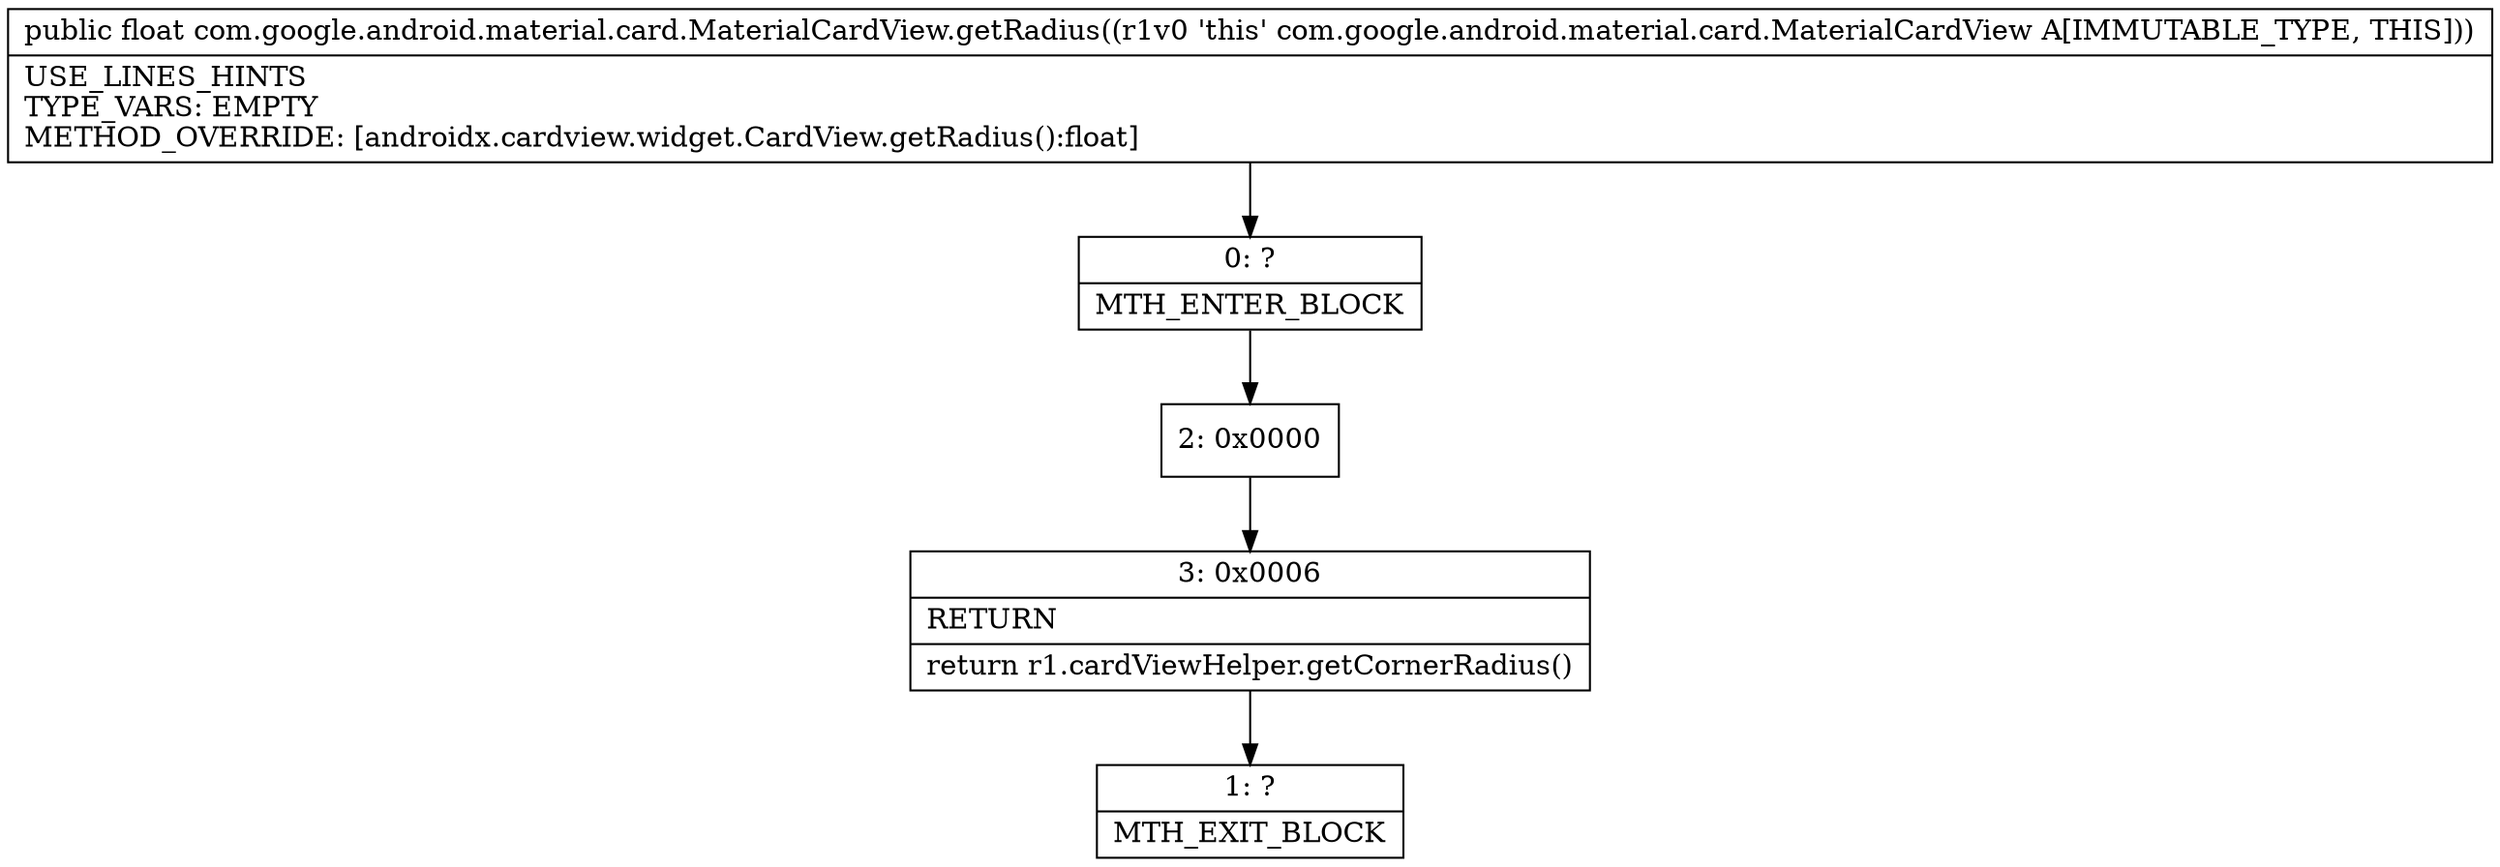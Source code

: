digraph "CFG forcom.google.android.material.card.MaterialCardView.getRadius()F" {
Node_0 [shape=record,label="{0\:\ ?|MTH_ENTER_BLOCK\l}"];
Node_2 [shape=record,label="{2\:\ 0x0000}"];
Node_3 [shape=record,label="{3\:\ 0x0006|RETURN\l|return r1.cardViewHelper.getCornerRadius()\l}"];
Node_1 [shape=record,label="{1\:\ ?|MTH_EXIT_BLOCK\l}"];
MethodNode[shape=record,label="{public float com.google.android.material.card.MaterialCardView.getRadius((r1v0 'this' com.google.android.material.card.MaterialCardView A[IMMUTABLE_TYPE, THIS]))  | USE_LINES_HINTS\lTYPE_VARS: EMPTY\lMETHOD_OVERRIDE: [androidx.cardview.widget.CardView.getRadius():float]\l}"];
MethodNode -> Node_0;Node_0 -> Node_2;
Node_2 -> Node_3;
Node_3 -> Node_1;
}

